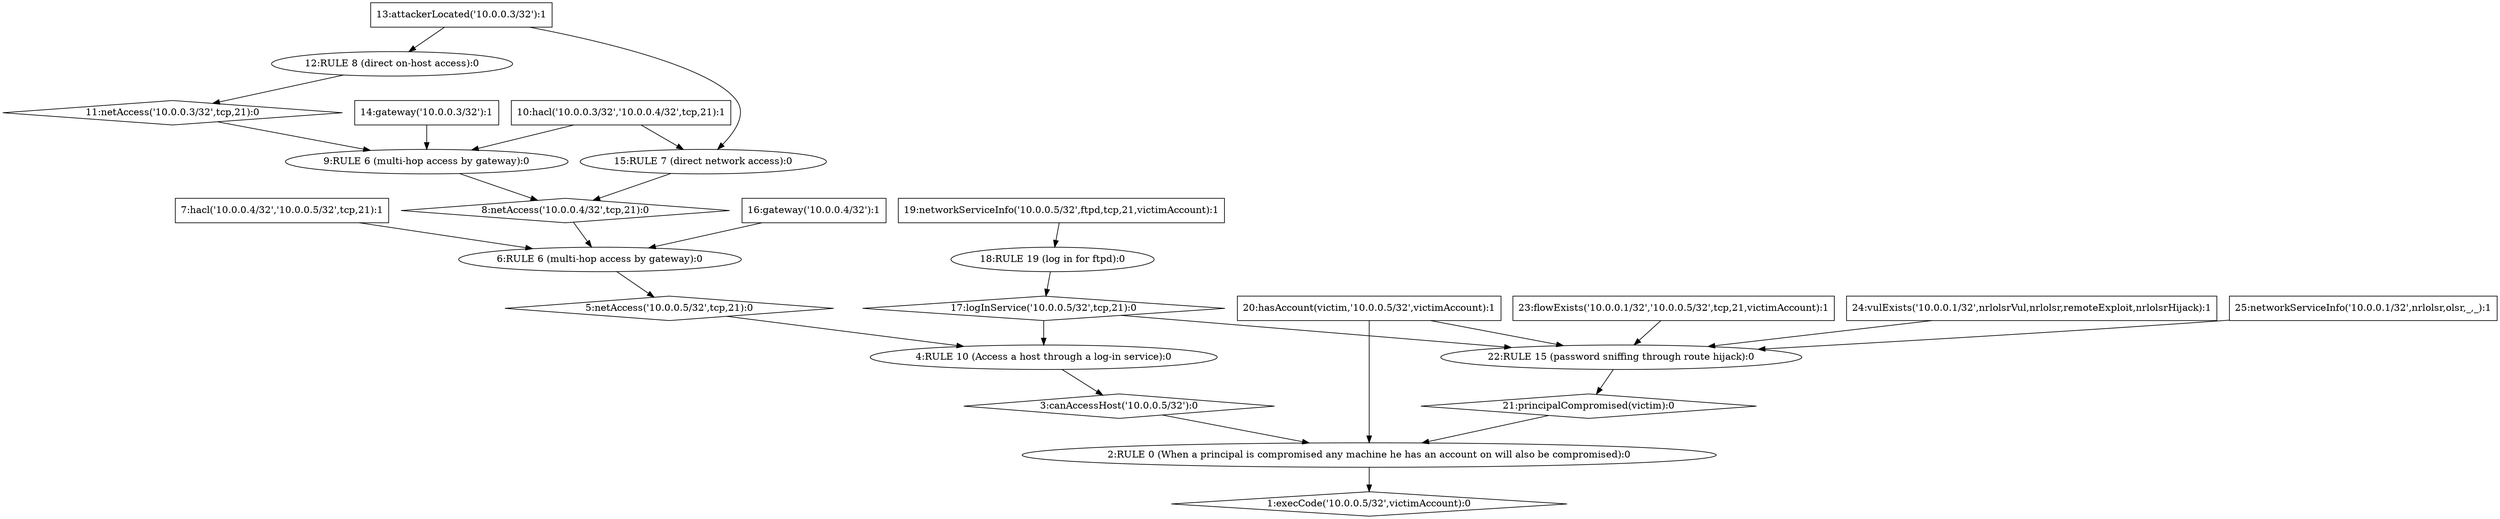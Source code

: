 digraph G {
	1 [label="1:execCode('10.0.0.5/32',victimAccount):0",shape=diamond];
	2 [label="2:RULE 0 (When a principal is compromised any machine he has an account on will also be compromised):0",shape=ellipse];
	3 [label="3:canAccessHost('10.0.0.5/32'):0",shape=diamond];
	4 [label="4:RULE 10 (Access a host through a log-in service):0",shape=ellipse];
	5 [label="5:netAccess('10.0.0.5/32',tcp,21):0",shape=diamond];
	6 [label="6:RULE 6 (multi-hop access by gateway):0",shape=ellipse];
	7 [label="7:hacl('10.0.0.4/32','10.0.0.5/32',tcp,21):1",shape=box];
	8 [label="8:netAccess('10.0.0.4/32',tcp,21):0",shape=diamond];
	9 [label="9:RULE 6 (multi-hop access by gateway):0",shape=ellipse];
	10 [label="10:hacl('10.0.0.3/32','10.0.0.4/32',tcp,21):1",shape=box];
	11 [label="11:netAccess('10.0.0.3/32',tcp,21):0",shape=diamond];
	12 [label="12:RULE 8 (direct on-host access):0",shape=ellipse];
	13 [label="13:attackerLocated('10.0.0.3/32'):1",shape=box];
	14 [label="14:gateway('10.0.0.3/32'):1",shape=box];
	15 [label="15:RULE 7 (direct network access):0",shape=ellipse];
	16 [label="16:gateway('10.0.0.4/32'):1",shape=box];
	17 [label="17:logInService('10.0.0.5/32',tcp,21):0",shape=diamond];
	18 [label="18:RULE 19 (log in for ftpd):0",shape=ellipse];
	19 [label="19:networkServiceInfo('10.0.0.5/32',ftpd,tcp,21,victimAccount):1",shape=box];
	20 [label="20:hasAccount(victim,'10.0.0.5/32',victimAccount):1",shape=box];
	21 [label="21:principalCompromised(victim):0",shape=diamond];
	22 [label="22:RULE 15 (password sniffing through route hijack):0",shape=ellipse];
	23 [label="23:flowExists('10.0.0.1/32','10.0.0.5/32',tcp,21,victimAccount):1",shape=box];
	24 [label="24:vulExists('10.0.0.1/32',nrlolsrVul,nrlolsr,remoteExploit,nrlolsrHijack):1",shape=box];
	25 [label="25:networkServiceInfo('10.0.0.1/32',nrlolsr,olsr,_,_):1",shape=box];
	7 -> 	6;
	10 -> 	9;
	13 -> 	12;
	12 -> 	11;
	11 -> 	9;
	14 -> 	9;
	9 -> 	8;
	10 -> 	15;
	13 -> 	15;
	15 -> 	8;
	8 -> 	6;
	16 -> 	6;
	6 -> 	5;
	5 -> 	4;
	19 -> 	18;
	18 -> 	17;
	17 -> 	4;
	4 -> 	3;
	3 -> 	2;
	20 -> 	2;
	23 -> 	22;
	17 -> 	22;
	24 -> 	22;
	25 -> 	22;
	20 -> 	22;
	22 -> 	21;
	21 -> 	2;
	2 -> 	1;
}
